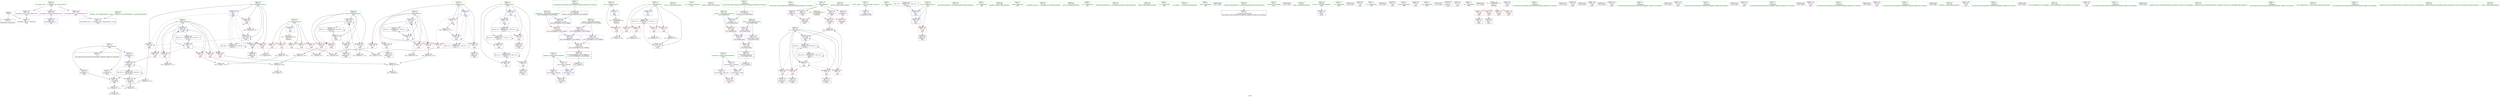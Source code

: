 digraph "SVFG" {
	label="SVFG";

	Node0x55e753c3e150 [shape=record,color=grey,label="{NodeID: 0\nNullPtr}"];
	Node0x55e753c3e150 -> Node0x55e753c62db0[style=solid];
	Node0x55e753c3e150 -> Node0x55e753c696a0[style=solid];
	Node0x55e753c65fd0 [shape=record,color=grey,label="{NodeID: 277\n278 = Binary(275, 277, )\n}"];
	Node0x55e753c65fd0 -> Node0x55e753c72780[style=solid];
	Node0x55e753c646a0 [shape=record,color=blue,label="{NodeID: 194\n86\<--226\nf\<--\nmain\n}"];
	Node0x55e753c646a0 -> Node0x55e753c68260[style=dashed];
	Node0x55e753c646a0 -> Node0x55e753c64840[style=dashed];
	Node0x55e753c646a0 -> Node0x55e753c7c950[style=dashed];
	Node0x55e753c646a0 -> Node0x55e753c7fb50[style=dashed];
	Node0x55e753c61770 [shape=record,color=purple,label="{NodeID: 111\n107\<--70\ncoerce.dive\<--agg.tmp\nmain\n}"];
	Node0x55e753c61770 -> Node0x55e753c69870[style=solid];
	Node0x55e753c5f890 [shape=record,color=green,label="{NodeID: 28\n8\<--10\nqq\<--qq_field_insensitive\nGlob }"];
	Node0x55e753c5f890 -> Node0x55e753c66860[style=solid];
	Node0x55e753c5f890 -> Node0x55e753c692a0[style=solid];
	Node0x55e753c678a0 [shape=record,color=red,label="{NodeID: 139\n219\<--80\n\<--i19\nmain\n}"];
	Node0x55e753c678a0 -> Node0x55e753c6a160[style=solid];
	Node0x55e753c62270 [shape=record,color=green,label="{NodeID: 56\n131\<--132\nscanf\<--scanf_field_insensitive\n}"];
	Node0x55e753c68f60 [shape=record,color=red,label="{NodeID: 167\n341\<--337\n\<--__mask.addr\n_ZSt11setiosflagsSt13_Ios_Fmtflags\n}"];
	Node0x55e753c68f60 -> Node0x55e753c64c50[style=solid];
	Node0x55e753c63b40 [shape=record,color=black,label="{NodeID: 84\n333\<--344\n_ZSt11setiosflagsSt13_Ios_Fmtflags_ret\<--\n_ZSt11setiosflagsSt13_Ios_Fmtflags\n|{<s0>5}}"];
	Node0x55e753c63b40:s0 -> Node0x55e753c94fc0[style=solid,color=blue];
	Node0x55e753c3e5b0 [shape=record,color=green,label="{NodeID: 1\n7\<--1\n__dso_handle\<--dummyObj\nGlob }"];
	Node0x55e753c66150 [shape=record,color=grey,label="{NodeID: 278\n140 = Binary(139, 141, )\n}"];
	Node0x55e753c64770 [shape=record,color=blue,label="{NodeID: 195\n90\<--9\nj59\<--\nmain\n}"];
	Node0x55e753c64770 -> Node0x55e753c68670[style=dashed];
	Node0x55e753c64770 -> Node0x55e753c68740[style=dashed];
	Node0x55e753c64770 -> Node0x55e753c68810[style=dashed];
	Node0x55e753c64770 -> Node0x55e753c688e0[style=dashed];
	Node0x55e753c64770 -> Node0x55e753c64910[style=dashed];
	Node0x55e753c64770 -> Node0x55e753c80550[style=dashed];
	Node0x55e753c61840 [shape=record,color=purple,label="{NodeID: 112\n109\<--70\ncoerce.dive3\<--agg.tmp\nmain\n}"];
	Node0x55e753c61840 -> Node0x55e753c689b0[style=solid];
	Node0x55e753c5f990 [shape=record,color=green,label="{NodeID: 29\n11\<--12\nn\<--n_field_insensitive\nGlob }"];
	Node0x55e753c5f990 -> Node0x55e753c66930[style=solid];
	Node0x55e753c5f990 -> Node0x55e753c66a00[style=solid];
	Node0x55e753c5f990 -> Node0x55e753c66ad0[style=solid];
	Node0x55e753c5f990 -> Node0x55e753c66ba0[style=solid];
	Node0x55e753c5f990 -> Node0x55e753c66c70[style=solid];
	Node0x55e753c5f990 -> Node0x55e753c693a0[style=solid];
	Node0x55e753c7dd50 [shape=record,color=black,label="{NodeID: 306\nMR_10V_3 = PHI(MR_10V_4, MR_10V_2, )\npts\{75 \}\n}"];
	Node0x55e753c7dd50 -> Node0x55e753c67080[style=dashed];
	Node0x55e753c7dd50 -> Node0x55e753c67150[style=dashed];
	Node0x55e753c7dd50 -> Node0x55e753c67220[style=dashed];
	Node0x55e753c7dd50 -> Node0x55e753c672f0[style=dashed];
	Node0x55e753c7dd50 -> Node0x55e753c64ab0[style=dashed];
	Node0x55e753c67970 [shape=record,color=red,label="{NodeID: 140\n234\<--80\n\<--i19\nmain\n}"];
	Node0x55e753c67970 -> Node0x55e753c656d0[style=solid];
	Node0x55e753c62370 [shape=record,color=green,label="{NodeID: 57\n144\<--145\nprintf\<--printf_field_insensitive\n}"];
	Node0x55e753c69030 [shape=record,color=red,label="{NodeID: 168\n344\<--343\n\<--coerce.dive\n_ZSt11setiosflagsSt13_Ios_Fmtflags\n}"];
	Node0x55e753c69030 -> Node0x55e753c63b40[style=solid];
	Node0x55e753c63c10 [shape=record,color=black,label="{NodeID: 85\n346\<--357\n_ZSt12setprecisioni_ret\<--\n_ZSt12setprecisioni\n|{<s0>7}}"];
	Node0x55e753c63c10:s0 -> Node0x55e753c939d0[style=solid,color=blue];
	Node0x55e753c3e2f0 [shape=record,color=green,label="{NodeID: 2\n9\<--1\n\<--dummyObj\nCan only get source location for instruction, argument, global var or function.}"];
	Node0x55e753c662d0 [shape=record,color=grey,label="{NodeID: 279\n148 = Binary(147, 141, )\n}"];
	Node0x55e753c64840 [shape=record,color=blue,label="{NodeID: 196\n86\<--178\nf\<--\nmain\n}"];
	Node0x55e753c64840 -> Node0x55e753c7c950[style=dashed];
	Node0x55e753c61910 [shape=record,color=purple,label="{NodeID: 113\n118\<--72\ncoerce.dive7\<--agg.tmp5\nmain\n}"];
	Node0x55e753c61910 -> Node0x55e753c69940[style=solid];
	Node0x55e753c5fa90 [shape=record,color=green,label="{NodeID: 30\n13\<--14\na\<--a_field_insensitive\nGlob }"];
	Node0x55e753c5fa90 -> Node0x55e753c63db0[style=solid];
	Node0x55e753c5fa90 -> Node0x55e753c63e80[style=solid];
	Node0x55e753c5fa90 -> Node0x55e753c63f50[style=solid];
	Node0x55e753c5fa90 -> Node0x55e753c64020[style=solid];
	Node0x55e753c7e250 [shape=record,color=black,label="{NodeID: 307\nMR_12V_2 = PHI(MR_12V_4, MR_12V_1, )\npts\{77 \}\n}"];
	Node0x55e753c7e250 -> Node0x55e753c69ae0[style=dashed];
	Node0x55e753c67a40 [shape=record,color=red,label="{NodeID: 141\n303\<--80\n\<--i19\nmain\n}"];
	Node0x55e753c67a40 -> Node0x55e753c6f370[style=solid];
	Node0x55e753c62470 [shape=record,color=green,label="{NodeID: 58\n151\<--152\nfprintf\<--fprintf_field_insensitive\n}"];
	Node0x55e753c69100 [shape=record,color=red,label="{NodeID: 169\n354\<--350\n\<--__n.addr\n_ZSt12setprecisioni\n}"];
	Node0x55e753c69100 -> Node0x55e753c64df0[style=solid];
	Node0x55e753c63ce0 [shape=record,color=purple,label="{NodeID: 86\n49\<--4\n\<--_ZStL8__ioinit\n__cxx_global_var_init\n}"];
	Node0x55e753c3e380 [shape=record,color=green,label="{NodeID: 3\n18\<--1\n.str\<--dummyObj\nGlob }"];
	Node0x55e753c66450 [shape=record,color=grey,label="{NodeID: 280\n183 = Binary(141, 182, )\n}"];
	Node0x55e753c66450 -> Node0x55e753c72600[style=solid];
	Node0x55e753c64910 [shape=record,color=blue,label="{NodeID: 197\n90\<--296\nj59\<--inc78\nmain\n}"];
	Node0x55e753c64910 -> Node0x55e753c68670[style=dashed];
	Node0x55e753c64910 -> Node0x55e753c68740[style=dashed];
	Node0x55e753c64910 -> Node0x55e753c68810[style=dashed];
	Node0x55e753c64910 -> Node0x55e753c688e0[style=dashed];
	Node0x55e753c64910 -> Node0x55e753c64910[style=dashed];
	Node0x55e753c64910 -> Node0x55e753c80550[style=dashed];
	Node0x55e753c619e0 [shape=record,color=purple,label="{NodeID: 114\n120\<--72\ncoerce.dive8\<--agg.tmp5\nmain\n}"];
	Node0x55e753c619e0 -> Node0x55e753c68a80[style=solid];
	Node0x55e753c5fb90 [shape=record,color=green,label="{NodeID: 31\n15\<--17\nb\<--b_field_insensitive\nGlob }"];
	Node0x55e753c5fb90 -> Node0x55e753c62f80[style=solid];
	Node0x55e753c5fb90 -> Node0x55e753c640f0[style=solid];
	Node0x55e753c5fb90 -> Node0x55e753c641c0[style=solid];
	Node0x55e753c5fb90 -> Node0x55e753c64290[style=solid];
	Node0x55e753c7e750 [shape=record,color=black,label="{NodeID: 308\nMR_14V_2 = PHI(MR_14V_5, MR_14V_1, )\npts\{79 \}\n}"];
	Node0x55e753c7e750 -> Node0x55e753c69c80[style=dashed];
	Node0x55e753c67b10 [shape=record,color=red,label="{NodeID: 142\n203\<--82\n\<--s\nmain\n}"];
	Node0x55e753c67b10 -> Node0x55e753c71580[style=solid];
	Node0x55e753c62570 [shape=record,color=green,label="{NodeID: 59\n175\<--176\nllvm.memset.p0i8.i64\<--llvm.memset.p0i8.i64_field_insensitive\n}"];
	Node0x55e753c691d0 [shape=record,color=red,label="{NodeID: 170\n357\<--356\n\<--coerce.dive\n_ZSt12setprecisioni\n}"];
	Node0x55e753c691d0 -> Node0x55e753c63c10[style=solid];
	Node0x55e753c63db0 [shape=record,color=purple,label="{NodeID: 87\n163\<--13\narrayidx\<--a\nmain\n}"];
	Node0x55e753c3e410 [shape=record,color=green,label="{NodeID: 4\n20\<--1\n.str.1\<--dummyObj\nGlob }"];
	Node0x55e753c71580 [shape=record,color=grey,label="{NodeID: 281\n204 = Binary(203, 202, )\n}"];
	Node0x55e753c71580 -> Node0x55e753c69fc0[style=solid];
	Node0x55e753c649e0 [shape=record,color=blue,label="{NodeID: 198\n80\<--304\ni19\<--inc83\nmain\n}"];
	Node0x55e753c649e0 -> Node0x55e753c67700[style=dashed];
	Node0x55e753c649e0 -> Node0x55e753c677d0[style=dashed];
	Node0x55e753c649e0 -> Node0x55e753c678a0[style=dashed];
	Node0x55e753c649e0 -> Node0x55e753c67970[style=dashed];
	Node0x55e753c649e0 -> Node0x55e753c67a40[style=dashed];
	Node0x55e753c649e0 -> Node0x55e753c649e0[style=dashed];
	Node0x55e753c649e0 -> Node0x55e753c7ec50[style=dashed];
	Node0x55e753c66520 [shape=record,color=purple,label="{NodeID: 115\n340\<--335\n_M_mask\<--retval\n_ZSt11setiosflagsSt13_Ios_Fmtflags\n}"];
	Node0x55e753c66520 -> Node0x55e753c64c50[style=solid];
	Node0x55e753c5fc90 [shape=record,color=green,label="{NodeID: 32\n38\<--42\nllvm.global_ctors\<--llvm.global_ctors_field_insensitive\nGlob }"];
	Node0x55e753c5fc90 -> Node0x55e753c61470[style=solid];
	Node0x55e753c5fc90 -> Node0x55e753c61570[style=solid];
	Node0x55e753c5fc90 -> Node0x55e753c61670[style=solid];
	Node0x55e753c7ec50 [shape=record,color=black,label="{NodeID: 309\nMR_16V_2 = PHI(MR_16V_4, MR_16V_1, )\npts\{81 \}\n}"];
	Node0x55e753c7ec50 -> Node0x55e753c69d50[style=dashed];
	Node0x55e753c67be0 [shape=record,color=red,label="{NodeID: 143\n212\<--82\n\<--s\nmain\n}"];
	Node0x55e753c67be0 -> Node0x55e753c634c0[style=solid];
	Node0x55e753c62670 [shape=record,color=green,label="{NodeID: 60\n245\<--246\nputchar\<--putchar_field_insensitive\n}"];
	Node0x55e753c692a0 [shape=record,color=blue,label="{NodeID: 171\n8\<--9\nqq\<--\nGlob }"];
	Node0x55e753c692a0 -> Node0x55e753c84f50[style=dashed];
	Node0x55e753c63e80 [shape=record,color=purple,label="{NodeID: 88\n201\<--13\narrayidx28\<--a\nmain\n}"];
	Node0x55e753c63e80 -> Node0x55e753c68b50[style=solid];
	Node0x55e753c3e4a0 [shape=record,color=green,label="{NodeID: 5\n22\<--1\nstdin\<--dummyObj\nGlob }"];
	Node0x55e753c71700 [shape=record,color=grey,label="{NodeID: 282\n258 = Binary(257, 141, )\n}"];
	Node0x55e753c71700 -> Node0x55e753c645d0[style=solid];
	Node0x55e753c64ab0 [shape=record,color=blue,label="{NodeID: 199\n74\<--319\nii\<--inc91\nmain\n}"];
	Node0x55e753c64ab0 -> Node0x55e753c7dd50[style=dashed];
	Node0x55e753c665f0 [shape=record,color=purple,label="{NodeID: 116\n343\<--335\ncoerce.dive\<--retval\n_ZSt11setiosflagsSt13_Ios_Fmtflags\n}"];
	Node0x55e753c665f0 -> Node0x55e753c69030[style=solid];
	Node0x55e753c5fd90 [shape=record,color=green,label="{NodeID: 33\n43\<--44\n__cxx_global_var_init\<--__cxx_global_var_init_field_insensitive\n}"];
	Node0x55e753c7f150 [shape=record,color=black,label="{NodeID: 310\nMR_18V_2 = PHI(MR_18V_8, MR_18V_1, )\npts\{83 \}\n}"];
	Node0x55e753c7f150 -> Node0x55e753c69e20[style=dashed];
	Node0x55e753c7f150 -> Node0x55e753c7f150[style=dashed];
	Node0x55e753c67cb0 [shape=record,color=red,label="{NodeID: 144\n220\<--82\n\<--s\nmain\n}"];
	Node0x55e753c67cb0 -> Node0x55e753c63590[style=solid];
	Node0x55e753c62770 [shape=record,color=green,label="{NodeID: 61\n263\<--264\nputs\<--puts_field_insensitive\n}"];
	Node0x55e753c693a0 [shape=record,color=blue,label="{NodeID: 172\n11\<--9\nn\<--\nGlob }"];
	Node0x55e753c693a0 -> Node0x55e753c85030[style=dashed];
	Node0x55e753c63f50 [shape=record,color=purple,label="{NodeID: 89\n251\<--13\narrayidx52\<--a\nmain\n}"];
	Node0x55e753c63f50 -> Node0x55e753c68cf0[style=solid];
	Node0x55e753c43e20 [shape=record,color=green,label="{NodeID: 6\n23\<--1\n.str.2\<--dummyObj\nGlob }"];
	Node0x55e753c71880 [shape=record,color=grey,label="{NodeID: 283\n209 = Binary(208, 141, )\n}"];
	Node0x55e753c71880 -> Node0x55e753c6a090[style=solid];
	Node0x55e753c64b80 [shape=record,color=blue,label="{NodeID: 200\n337\<--334\n__mask.addr\<--__mask\n_ZSt11setiosflagsSt13_Ios_Fmtflags\n}"];
	Node0x55e753c64b80 -> Node0x55e753c68f60[style=dashed];
	Node0x55e753c666c0 [shape=record,color=purple,label="{NodeID: 117\n353\<--348\n_M_n\<--retval\n_ZSt12setprecisioni\n}"];
	Node0x55e753c666c0 -> Node0x55e753c64df0[style=solid];
	Node0x55e753c5fe90 [shape=record,color=green,label="{NodeID: 34\n47\<--48\n_ZNSt8ios_base4InitC1Ev\<--_ZNSt8ios_base4InitC1Ev_field_insensitive\n}"];
	Node0x55e753c7f650 [shape=record,color=black,label="{NodeID: 311\nMR_20V_2 = PHI(MR_20V_7, MR_20V_1, )\npts\{85 \}\n}"];
	Node0x55e753c7f650 -> Node0x55e753c69ef0[style=dashed];
	Node0x55e753c7f650 -> Node0x55e753c7f650[style=dashed];
	Node0x55e753c67d80 [shape=record,color=red,label="{NodeID: 145\n272\<--82\n\<--s\nmain\n}"];
	Node0x55e753c67d80 -> Node0x55e753c63800[style=solid];
	Node0x55e753c62870 [shape=record,color=green,label="{NodeID: 62\n315\<--316\nfflush\<--fflush_field_insensitive\n}"];
	Node0x55e753c694a0 [shape=record,color=blue,label="{NodeID: 173\n386\<--39\nllvm.global_ctors_0\<--\nGlob }"];
	Node0x55e753c64020 [shape=record,color=purple,label="{NodeID: 90\n289\<--13\narrayidx74\<--a\nmain\n}"];
	Node0x55e753c64020 -> Node0x55e753c68e90[style=solid];
	Node0x55e753c43eb0 [shape=record,color=green,label="{NodeID: 7\n25\<--1\n.str.3\<--dummyObj\nGlob }"];
	Node0x55e753c939d0 [shape=record,color=black,label="{NodeID: 367\n114 = PHI(346, )\n}"];
	Node0x55e753c939d0 -> Node0x55e753c69940[style=solid];
	Node0x55e753c71a00 [shape=record,color=grey,label="{NodeID: 284\n195 = Binary(141, 194, )\n}"];
	Node0x55e753c71a00 -> Node0x55e753c65cd0[style=solid];
	Node0x55e753c64c50 [shape=record,color=blue,label="{NodeID: 201\n340\<--341\n_M_mask\<--\n_ZSt11setiosflagsSt13_Ios_Fmtflags\n}"];
	Node0x55e753c64c50 -> Node0x55e753c69030[style=dashed];
	Node0x55e753c66790 [shape=record,color=purple,label="{NodeID: 118\n356\<--348\ncoerce.dive\<--retval\n_ZSt12setprecisioni\n}"];
	Node0x55e753c66790 -> Node0x55e753c691d0[style=solid];
	Node0x55e753c5ff90 [shape=record,color=green,label="{NodeID: 35\n53\<--54\n__cxa_atexit\<--__cxa_atexit_field_insensitive\n}"];
	Node0x55e753c7fb50 [shape=record,color=black,label="{NodeID: 312\nMR_22V_2 = PHI(MR_22V_11, MR_22V_1, )\npts\{87 \}\n}"];
	Node0x55e753c7fb50 -> Node0x55e753c6a300[style=dashed];
	Node0x55e753c7fb50 -> Node0x55e753c7fb50[style=dashed];
	Node0x55e753c67e50 [shape=record,color=red,label="{NodeID: 146\n189\<--84\n\<--j\nmain\n}"];
	Node0x55e753c67e50 -> Node0x55e753c71b80[style=solid];
	Node0x55e753c62970 [shape=record,color=green,label="{NodeID: 63\n335\<--336\nretval\<--retval_field_insensitive\n_ZSt11setiosflagsSt13_Ios_Fmtflags\n}"];
	Node0x55e753c62970 -> Node0x55e753c66520[style=solid];
	Node0x55e753c62970 -> Node0x55e753c665f0[style=solid];
	Node0x55e753c695a0 [shape=record,color=blue,label="{NodeID: 174\n387\<--40\nllvm.global_ctors_1\<--_GLOBAL__sub_I_ZhukovDmitry_2_0.cpp\nGlob }"];
	Node0x55e753c640f0 [shape=record,color=purple,label="{NodeID: 91\n214\<--15\narrayidx34\<--b\nmain\n}"];
	Node0x55e753c640f0 -> Node0x55e753c68c20[style=solid];
	Node0x55e753c43f40 [shape=record,color=green,label="{NodeID: 8\n27\<--1\nstdout\<--dummyObj\nGlob }"];
	Node0x55e753c93ea0 [shape=record,color=black,label="{NodeID: 368\n122 = PHI()\n}"];
	Node0x55e753c71b80 [shape=record,color=grey,label="{NodeID: 285\n191 = cmp(189, 190, )\n}"];
	Node0x55e753c64d20 [shape=record,color=blue,label="{NodeID: 202\n350\<--347\n__n.addr\<--__n\n_ZSt12setprecisioni\n}"];
	Node0x55e753c64d20 -> Node0x55e753c69100[style=dashed];
	Node0x55e753c66860 [shape=record,color=red,label="{NodeID: 119\n136\<--8\n\<--qq\nmain\n}"];
	Node0x55e753c66860 -> Node0x55e753c71e80[style=solid];
	Node0x55e753c60090 [shape=record,color=green,label="{NodeID: 36\n52\<--58\n_ZNSt8ios_base4InitD1Ev\<--_ZNSt8ios_base4InitD1Ev_field_insensitive\n}"];
	Node0x55e753c60090 -> Node0x55e753c63080[style=solid];
	Node0x55e753c80050 [shape=record,color=black,label="{NodeID: 313\nMR_24V_2 = PHI(MR_24V_6, MR_24V_1, )\npts\{89 \}\n}"];
	Node0x55e753c80050 -> Node0x55e753c6a3d0[style=dashed];
	Node0x55e753c80050 -> Node0x55e753c80050[style=dashed];
	Node0x55e753c67f20 [shape=record,color=red,label="{NodeID: 147\n194\<--84\n\<--j\nmain\n}"];
	Node0x55e753c67f20 -> Node0x55e753c71a00[style=solid];
	Node0x55e753c62a40 [shape=record,color=green,label="{NodeID: 64\n337\<--338\n__mask.addr\<--__mask.addr_field_insensitive\n_ZSt11setiosflagsSt13_Ios_Fmtflags\n}"];
	Node0x55e753c62a40 -> Node0x55e753c68f60[style=solid];
	Node0x55e753c62a40 -> Node0x55e753c64b80[style=solid];
	Node0x55e753c696a0 [shape=record,color=blue, style = dotted,label="{NodeID: 175\n388\<--3\nllvm.global_ctors_2\<--dummyVal\nGlob }"];
	Node0x55e753c641c0 [shape=record,color=purple,label="{NodeID: 92\n222\<--15\narrayidx38\<--b\nmain\n}"];
	Node0x55e753c641c0 -> Node0x55e753c6a160[style=solid];
	Node0x55e753c43fd0 [shape=record,color=green,label="{NodeID: 9\n28\<--1\n_ZSt4cout\<--dummyObj\nGlob }"];
	Node0x55e753c94d50 [shape=record,color=black,label="{NodeID: 369\n130 = PHI()\n}"];
	Node0x55e753c71d00 [shape=record,color=grey,label="{NodeID: 286\n238 = cmp(237, 9, )\n}"];
	Node0x55e753c64df0 [shape=record,color=blue,label="{NodeID: 203\n353\<--354\n_M_n\<--\n_ZSt12setprecisioni\n}"];
	Node0x55e753c64df0 -> Node0x55e753c691d0[style=dashed];
	Node0x55e753c66930 [shape=record,color=red,label="{NodeID: 120\n158\<--11\n\<--n\nmain\n}"];
	Node0x55e753c66930 -> Node0x55e753c72180[style=solid];
	Node0x55e753c60190 [shape=record,color=green,label="{NodeID: 37\n65\<--66\nmain\<--main_field_insensitive\n}"];
	Node0x55e753c80550 [shape=record,color=black,label="{NodeID: 314\nMR_26V_2 = PHI(MR_26V_6, MR_26V_1, )\npts\{91 \}\n}"];
	Node0x55e753c80550 -> Node0x55e753c64770[style=dashed];
	Node0x55e753c80550 -> Node0x55e753c80550[style=dashed];
	Node0x55e753c67ff0 [shape=record,color=red,label="{NodeID: 148\n199\<--84\n\<--j\nmain\n}"];
	Node0x55e753c67ff0 -> Node0x55e753c633f0[style=solid];
	Node0x55e753c62b10 [shape=record,color=green,label="{NodeID: 65\n348\<--349\nretval\<--retval_field_insensitive\n_ZSt12setprecisioni\n}"];
	Node0x55e753c62b10 -> Node0x55e753c666c0[style=solid];
	Node0x55e753c62b10 -> Node0x55e753c66790[style=solid];
	Node0x55e753c859d0 [shape=record,color=yellow,style=double,label="{NodeID: 342\n28V_1 = ENCHI(MR_28V_0)\npts\{140000 \}\nFun[main]}"];
	Node0x55e753c859d0 -> Node0x55e753c68b50[style=dashed];
	Node0x55e753c859d0 -> Node0x55e753c68cf0[style=dashed];
	Node0x55e753c859d0 -> Node0x55e753c68e90[style=dashed];
	Node0x55e753c697a0 [shape=record,color=blue,label="{NodeID: 176\n68\<--9\nretval\<--\nmain\n}"];
	Node0x55e753c64290 [shape=record,color=purple,label="{NodeID: 93\n274\<--15\narrayidx64\<--b\nmain\n}"];
	Node0x55e753c64290 -> Node0x55e753c68dc0[style=solid];
	Node0x55e753c3ea50 [shape=record,color=green,label="{NodeID: 10\n29\<--1\n.str.4\<--dummyObj\nGlob }"];
	Node0x55e753c94e20 [shape=record,color=black,label="{NodeID: 370\n143 = PHI()\n}"];
	Node0x55e753c71e80 [shape=record,color=grey,label="{NodeID: 287\n137 = cmp(135, 136, )\n}"];
	Node0x55e753c66a00 [shape=record,color=red,label="{NodeID: 121\n182\<--11\n\<--n\nmain\n}"];
	Node0x55e753c66a00 -> Node0x55e753c66450[style=solid];
	Node0x55e753c60290 [shape=record,color=green,label="{NodeID: 38\n68\<--69\nretval\<--retval_field_insensitive\nmain\n}"];
	Node0x55e753c60290 -> Node0x55e753c697a0[style=solid];
	Node0x55e753c81260 [shape=record,color=black,label="{NodeID: 315\nMR_30V_2 = PHI(MR_30V_3, MR_30V_1, )\npts\{170000 \}\n}"];
	Node0x55e753c81260 -> Node0x55e753c68c20[style=dashed];
	Node0x55e753c81260 -> Node0x55e753c68dc0[style=dashed];
	Node0x55e753c81260 -> Node0x55e753c6a160[style=dashed];
	Node0x55e753c81260 -> Node0x55e753c81260[style=dashed];
	Node0x55e753c680c0 [shape=record,color=red,label="{NodeID: 149\n208\<--84\n\<--j\nmain\n}"];
	Node0x55e753c680c0 -> Node0x55e753c71880[style=solid];
	Node0x55e753c62be0 [shape=record,color=green,label="{NodeID: 66\n350\<--351\n__n.addr\<--__n.addr_field_insensitive\n_ZSt12setprecisioni\n}"];
	Node0x55e753c62be0 -> Node0x55e753c69100[style=solid];
	Node0x55e753c62be0 -> Node0x55e753c64d20[style=solid];
	Node0x55e753c69870 [shape=record,color=blue,label="{NodeID: 177\n107\<--103\ncoerce.dive\<--call2\nmain\n}"];
	Node0x55e753c69870 -> Node0x55e753c689b0[style=dashed];
	Node0x55e753c64360 [shape=record,color=purple,label="{NodeID: 94\n94\<--18\n\<--.str\nmain\n}"];
	Node0x55e753c3eb20 [shape=record,color=green,label="{NodeID: 11\n31\<--1\n.str.5\<--dummyObj\nGlob }"];
	Node0x55e753c94ef0 [shape=record,color=black,label="{NodeID: 371\n50 = PHI()\n}"];
	Node0x55e753c72000 [shape=record,color=grey,label="{NodeID: 288\n232 = cmp(230, 231, )\n}"];
	Node0x55e753c66ad0 [shape=record,color=red,label="{NodeID: 122\n190\<--11\n\<--n\nmain\n}"];
	Node0x55e753c66ad0 -> Node0x55e753c71b80[style=solid];
	Node0x55e753c60360 [shape=record,color=green,label="{NodeID: 39\n70\<--71\nagg.tmp\<--agg.tmp_field_insensitive\nmain\n}"];
	Node0x55e753c60360 -> Node0x55e753c61770[style=solid];
	Node0x55e753c60360 -> Node0x55e753c61840[style=solid];
	Node0x55e753c68190 [shape=record,color=red,label="{NodeID: 150\n240\<--86\n\<--f\nmain\n}"];
	Node0x55e753c68190 -> Node0x55e753c63660[style=solid];
	Node0x55e753c62cb0 [shape=record,color=green,label="{NodeID: 67\n40\<--382\n_GLOBAL__sub_I_ZhukovDmitry_2_0.cpp\<--_GLOBAL__sub_I_ZhukovDmitry_2_0.cpp_field_insensitive\n}"];
	Node0x55e753c62cb0 -> Node0x55e753c695a0[style=solid];
	Node0x55e753c69940 [shape=record,color=blue,label="{NodeID: 178\n118\<--114\ncoerce.dive7\<--call6\nmain\n}"];
	Node0x55e753c69940 -> Node0x55e753c68a80[style=dashed];
	Node0x55e753c64430 [shape=record,color=purple,label="{NodeID: 95\n95\<--20\n\<--.str.1\nmain\n}"];
	Node0x55e753c3ebf0 [shape=record,color=green,label="{NodeID: 12\n33\<--1\nstderr\<--dummyObj\nGlob }"];
	Node0x55e753c94fc0 [shape=record,color=black,label="{NodeID: 372\n103 = PHI(333, )\n}"];
	Node0x55e753c94fc0 -> Node0x55e753c69870[style=solid];
	Node0x55e753c72180 [shape=record,color=grey,label="{NodeID: 289\n159 = cmp(157, 158, )\n}"];
	Node0x55e753c66ba0 [shape=record,color=red,label="{NodeID: 123\n231\<--11\n\<--n\nmain\n}"];
	Node0x55e753c66ba0 -> Node0x55e753c72000[style=solid];
	Node0x55e753c60430 [shape=record,color=green,label="{NodeID: 40\n72\<--73\nagg.tmp5\<--agg.tmp5_field_insensitive\nmain\n}"];
	Node0x55e753c60430 -> Node0x55e753c61910[style=solid];
	Node0x55e753c60430 -> Node0x55e753c619e0[style=solid];
	Node0x55e753c68260 [shape=record,color=red,label="{NodeID: 151\n281\<--86\n\<--f\nmain\n}"];
	Node0x55e753c68260 -> Node0x55e753c638d0[style=solid];
	Node0x55e753c62db0 [shape=record,color=black,label="{NodeID: 68\n2\<--3\ndummyVal\<--dummyVal\n}"];
	Node0x55e753c69a10 [shape=record,color=blue,label="{NodeID: 179\n74\<--9\nii\<--\nmain\n}"];
	Node0x55e753c69a10 -> Node0x55e753c7dd50[style=dashed];
	Node0x55e753c60ab0 [shape=record,color=purple,label="{NodeID: 96\n100\<--23\n\<--.str.2\nmain\n}"];
	Node0x55e753c42460 [shape=record,color=green,label="{NodeID: 13\n34\<--1\n.str.6\<--dummyObj\nGlob }"];
	Node0x55e753c95180 [shape=record,color=black,label="{NodeID: 373\n111 = PHI()\n}"];
	Node0x55e753c72300 [shape=record,color=grey,label="{NodeID: 290\n216 = cmp(215, 217, )\n}"];
	Node0x55e753c66c70 [shape=record,color=red,label="{NodeID: 124\n269\<--11\n\<--n\nmain\n}"];
	Node0x55e753c66c70 -> Node0x55e753c72900[style=solid];
	Node0x55e753c60500 [shape=record,color=green,label="{NodeID: 41\n74\<--75\nii\<--ii_field_insensitive\nmain\n}"];
	Node0x55e753c60500 -> Node0x55e753c67080[style=solid];
	Node0x55e753c60500 -> Node0x55e753c67150[style=solid];
	Node0x55e753c60500 -> Node0x55e753c67220[style=solid];
	Node0x55e753c60500 -> Node0x55e753c672f0[style=solid];
	Node0x55e753c60500 -> Node0x55e753c69a10[style=solid];
	Node0x55e753c60500 -> Node0x55e753c64ab0[style=solid];
	Node0x55e753c68330 [shape=record,color=red,label="{NodeID: 152\n230\<--88\n\<--j39\nmain\n}"];
	Node0x55e753c68330 -> Node0x55e753c72000[style=solid];
	Node0x55e753c62eb0 [shape=record,color=black,label="{NodeID: 69\n67\<--9\nmain_ret\<--\nmain\n}"];
	Node0x55e753c69ae0 [shape=record,color=blue,label="{NodeID: 180\n76\<--9\ni\<--\nmain\n}"];
	Node0x55e753c69ae0 -> Node0x55e753c673c0[style=dashed];
	Node0x55e753c69ae0 -> Node0x55e753c67490[style=dashed];
	Node0x55e753c69ae0 -> Node0x55e753c67560[style=dashed];
	Node0x55e753c69ae0 -> Node0x55e753c69bb0[style=dashed];
	Node0x55e753c69ae0 -> Node0x55e753c7e250[style=dashed];
	Node0x55e753c60b80 [shape=record,color=purple,label="{NodeID: 97\n101\<--25\n\<--.str.3\nmain\n}"];
	Node0x55e753c42530 [shape=record,color=green,label="{NodeID: 14\n36\<--1\n.str.7\<--dummyObj\nGlob }"];
	Node0x55e753c95250 [shape=record,color=black,label="{NodeID: 374\n311 = PHI()\n}"];
	Node0x55e753c72480 [shape=record,color=grey,label="{NodeID: 291\n197 = cmp(196, 9, )\n}"];
	Node0x55e753c66d40 [shape=record,color=red,label="{NodeID: 125\n93\<--22\n\<--stdin\nmain\n}"];
	Node0x55e753c66d40 -> Node0x55e753c63180[style=solid];
	Node0x55e753c605d0 [shape=record,color=green,label="{NodeID: 42\n76\<--77\ni\<--i_field_insensitive\nmain\n}"];
	Node0x55e753c605d0 -> Node0x55e753c673c0[style=solid];
	Node0x55e753c605d0 -> Node0x55e753c67490[style=solid];
	Node0x55e753c605d0 -> Node0x55e753c67560[style=solid];
	Node0x55e753c605d0 -> Node0x55e753c69ae0[style=solid];
	Node0x55e753c605d0 -> Node0x55e753c69bb0[style=solid];
	Node0x55e753c68400 [shape=record,color=red,label="{NodeID: 153\n235\<--88\n\<--j39\nmain\n}"];
	Node0x55e753c68400 -> Node0x55e753c65550[style=solid];
	Node0x55e753c62f80 [shape=record,color=black,label="{NodeID: 70\n16\<--15\n\<--b\nCan only get source location for instruction, argument, global var or function.}"];
	Node0x55e753c69bb0 [shape=record,color=blue,label="{NodeID: 181\n76\<--168\ni\<--inc\nmain\n}"];
	Node0x55e753c69bb0 -> Node0x55e753c673c0[style=dashed];
	Node0x55e753c69bb0 -> Node0x55e753c67490[style=dashed];
	Node0x55e753c69bb0 -> Node0x55e753c67560[style=dashed];
	Node0x55e753c69bb0 -> Node0x55e753c69bb0[style=dashed];
	Node0x55e753c69bb0 -> Node0x55e753c7e250[style=dashed];
	Node0x55e753c60c50 [shape=record,color=purple,label="{NodeID: 98\n129\<--29\n\<--.str.4\nmain\n}"];
	Node0x55e753c42630 [shape=record,color=green,label="{NodeID: 15\n39\<--1\n\<--dummyObj\nCan only get source location for instruction, argument, global var or function.}"];
	Node0x55e753c95320 [shape=record,color=black,label="{NodeID: 375\n314 = PHI()\n}"];
	Node0x55e753c72600 [shape=record,color=grey,label="{NodeID: 292\n184 = cmp(181, 183, )\n}"];
	Node0x55e753c66e10 [shape=record,color=red,label="{NodeID: 126\n99\<--27\n\<--stdout\nmain\n}"];
	Node0x55e753c66e10 -> Node0x55e753c63250[style=solid];
	Node0x55e753c606a0 [shape=record,color=green,label="{NodeID: 43\n78\<--79\nbb\<--bb_field_insensitive\nmain\n}"];
	Node0x55e753c606a0 -> Node0x55e753c67630[style=solid];
	Node0x55e753c606a0 -> Node0x55e753c69c80[style=solid];
	Node0x55e753c606a0 -> Node0x55e753c6a230[style=solid];
	Node0x55e753c684d0 [shape=record,color=red,label="{NodeID: 154\n249\<--88\n\<--j39\nmain\n}"];
	Node0x55e753c684d0 -> Node0x55e753c63730[style=solid];
	Node0x55e753c63080 [shape=record,color=black,label="{NodeID: 71\n51\<--52\n\<--_ZNSt8ios_base4InitD1Ev\nCan only get source location for instruction, argument, global var or function.}"];
	Node0x55e753c69c80 [shape=record,color=blue,label="{NodeID: 182\n78\<--178\nbb\<--\nmain\n}"];
	Node0x55e753c69c80 -> Node0x55e753c67630[style=dashed];
	Node0x55e753c69c80 -> Node0x55e753c6a230[style=dashed];
	Node0x55e753c69c80 -> Node0x55e753c7e750[style=dashed];
	Node0x55e753c60d20 [shape=record,color=purple,label="{NodeID: 99\n153\<--29\n\<--.str.4\nmain\n}"];
	Node0x55e753c42f80 [shape=record,color=green,label="{NodeID: 16\n104\<--1\n\<--dummyObj\nCan only get source location for instruction, argument, global var or function.|{<s0>5}}"];
	Node0x55e753c42f80:s0 -> Node0x55e753c6a800[style=solid,color=red];
	Node0x55e753c953f0 [shape=record,color=black,label="{NodeID: 376\n150 = PHI()\n}"];
	Node0x55e753c72780 [shape=record,color=grey,label="{NodeID: 293\n279 = cmp(278, 9, )\n}"];
	Node0x55e753c66ee0 [shape=record,color=red,label="{NodeID: 127\n313\<--27\n\<--stdout\nmain\n}"];
	Node0x55e753c60770 [shape=record,color=green,label="{NodeID: 44\n80\<--81\ni19\<--i19_field_insensitive\nmain\n}"];
	Node0x55e753c60770 -> Node0x55e753c67700[style=solid];
	Node0x55e753c60770 -> Node0x55e753c677d0[style=solid];
	Node0x55e753c60770 -> Node0x55e753c678a0[style=solid];
	Node0x55e753c60770 -> Node0x55e753c67970[style=solid];
	Node0x55e753c60770 -> Node0x55e753c67a40[style=solid];
	Node0x55e753c60770 -> Node0x55e753c69d50[style=solid];
	Node0x55e753c60770 -> Node0x55e753c649e0[style=solid];
	Node0x55e753c685a0 [shape=record,color=red,label="{NodeID: 155\n257\<--88\n\<--j39\nmain\n}"];
	Node0x55e753c685a0 -> Node0x55e753c71700[style=solid];
	Node0x55e753c63180 [shape=record,color=black,label="{NodeID: 72\n96\<--93\ncall\<--\nmain\n}"];
	Node0x55e753c69d50 [shape=record,color=blue,label="{NodeID: 183\n80\<--9\ni19\<--\nmain\n}"];
	Node0x55e753c69d50 -> Node0x55e753c67700[style=dashed];
	Node0x55e753c69d50 -> Node0x55e753c677d0[style=dashed];
	Node0x55e753c69d50 -> Node0x55e753c678a0[style=dashed];
	Node0x55e753c69d50 -> Node0x55e753c67970[style=dashed];
	Node0x55e753c69d50 -> Node0x55e753c67a40[style=dashed];
	Node0x55e753c69d50 -> Node0x55e753c649e0[style=dashed];
	Node0x55e753c69d50 -> Node0x55e753c7ec50[style=dashed];
	Node0x55e753c60df0 [shape=record,color=purple,label="{NodeID: 100\n164\<--29\n\<--.str.4\nmain\n}"];
	Node0x55e753c43050 [shape=record,color=green,label="{NodeID: 17\n115\<--1\n\<--dummyObj\nCan only get source location for instruction, argument, global var or function.|{<s0>7}}"];
	Node0x55e753c43050:s0 -> Node0x55e753c6a5d0[style=solid,color=red];
	Node0x55e753c954c0 [shape=record,color=black,label="{NodeID: 377\n154 = PHI()\n}"];
	Node0x55e753c72900 [shape=record,color=grey,label="{NodeID: 294\n270 = cmp(268, 269, )\n}"];
	Node0x55e753c66fb0 [shape=record,color=red,label="{NodeID: 128\n146\<--33\n\<--stderr\nmain\n}"];
	Node0x55e753c60840 [shape=record,color=green,label="{NodeID: 45\n82\<--83\ns\<--s_field_insensitive\nmain\n}"];
	Node0x55e753c60840 -> Node0x55e753c67b10[style=solid];
	Node0x55e753c60840 -> Node0x55e753c67be0[style=solid];
	Node0x55e753c60840 -> Node0x55e753c67cb0[style=solid];
	Node0x55e753c60840 -> Node0x55e753c67d80[style=solid];
	Node0x55e753c60840 -> Node0x55e753c69e20[style=solid];
	Node0x55e753c60840 -> Node0x55e753c69fc0[style=solid];
	Node0x55e753c68670 [shape=record,color=red,label="{NodeID: 156\n268\<--90\n\<--j59\nmain\n}"];
	Node0x55e753c68670 -> Node0x55e753c72900[style=solid];
	Node0x55e753c63250 [shape=record,color=black,label="{NodeID: 73\n102\<--99\ncall1\<--\nmain\n}"];
	Node0x55e753c69e20 [shape=record,color=blue,label="{NodeID: 184\n82\<--9\ns\<--\nmain\n}"];
	Node0x55e753c69e20 -> Node0x55e753c67b10[style=dashed];
	Node0x55e753c69e20 -> Node0x55e753c67be0[style=dashed];
	Node0x55e753c69e20 -> Node0x55e753c67cb0[style=dashed];
	Node0x55e753c69e20 -> Node0x55e753c67d80[style=dashed];
	Node0x55e753c69e20 -> Node0x55e753c69e20[style=dashed];
	Node0x55e753c69e20 -> Node0x55e753c69fc0[style=dashed];
	Node0x55e753c69e20 -> Node0x55e753c7f150[style=dashed];
	Node0x55e753c69e20 -> Node0x55e753c83b50[style=dashed];
	Node0x55e753c60ec0 [shape=record,color=purple,label="{NodeID: 101\n253\<--29\n\<--.str.4\nmain\n}"];
	Node0x55e753c43150 [shape=record,color=green,label="{NodeID: 18\n126\<--1\n\<--dummyObj\nCan only get source location for instruction, argument, global var or function.}"];
	Node0x55e753c95590 [shape=record,color=black,label="{NodeID: 378\n165 = PHI()\n}"];
	Node0x55e753c67080 [shape=record,color=red,label="{NodeID: 129\n135\<--74\n\<--ii\nmain\n}"];
	Node0x55e753c67080 -> Node0x55e753c71e80[style=solid];
	Node0x55e753c60910 [shape=record,color=green,label="{NodeID: 46\n84\<--85\nj\<--j_field_insensitive\nmain\n}"];
	Node0x55e753c60910 -> Node0x55e753c67e50[style=solid];
	Node0x55e753c60910 -> Node0x55e753c67f20[style=solid];
	Node0x55e753c60910 -> Node0x55e753c67ff0[style=solid];
	Node0x55e753c60910 -> Node0x55e753c680c0[style=solid];
	Node0x55e753c60910 -> Node0x55e753c69ef0[style=solid];
	Node0x55e753c60910 -> Node0x55e753c6a090[style=solid];
	Node0x55e753c68740 [shape=record,color=red,label="{NodeID: 157\n276\<--90\n\<--j59\nmain\n}"];
	Node0x55e753c68740 -> Node0x55e753c65e50[style=solid];
	Node0x55e753c63320 [shape=record,color=black,label="{NodeID: 74\n162\<--161\nidxprom\<--\nmain\n}"];
	Node0x55e753c69ef0 [shape=record,color=blue,label="{NodeID: 185\n84\<--9\nj\<--\nmain\n}"];
	Node0x55e753c69ef0 -> Node0x55e753c67e50[style=dashed];
	Node0x55e753c69ef0 -> Node0x55e753c67f20[style=dashed];
	Node0x55e753c69ef0 -> Node0x55e753c67ff0[style=dashed];
	Node0x55e753c69ef0 -> Node0x55e753c680c0[style=dashed];
	Node0x55e753c69ef0 -> Node0x55e753c69ef0[style=dashed];
	Node0x55e753c69ef0 -> Node0x55e753c6a090[style=dashed];
	Node0x55e753c69ef0 -> Node0x55e753c7f650[style=dashed];
	Node0x55e753c60f90 [shape=record,color=purple,label="{NodeID: 102\n291\<--29\n\<--.str.4\nmain\n}"];
	Node0x55e753c432b0 [shape=record,color=green,label="{NodeID: 19\n141\<--1\n\<--dummyObj\nCan only get source location for instruction, argument, global var or function.}"];
	Node0x55e753c95690 [shape=record,color=black,label="{NodeID: 379\n243 = PHI()\n}"];
	Node0x55e753c67150 [shape=record,color=red,label="{NodeID: 130\n139\<--74\n\<--ii\nmain\n}"];
	Node0x55e753c67150 -> Node0x55e753c66150[style=solid];
	Node0x55e753c609e0 [shape=record,color=green,label="{NodeID: 47\n86\<--87\nf\<--f_field_insensitive\nmain\n}"];
	Node0x55e753c609e0 -> Node0x55e753c68190[style=solid];
	Node0x55e753c609e0 -> Node0x55e753c68260[style=solid];
	Node0x55e753c609e0 -> Node0x55e753c6a300[style=solid];
	Node0x55e753c609e0 -> Node0x55e753c64500[style=solid];
	Node0x55e753c609e0 -> Node0x55e753c646a0[style=solid];
	Node0x55e753c609e0 -> Node0x55e753c64840[style=solid];
	Node0x55e753c83b50 [shape=record,color=black,label="{NodeID: 324\nMR_18V_7 = PHI(MR_18V_6, MR_18V_5, )\npts\{83 \}\n}"];
	Node0x55e753c83b50 -> Node0x55e753c67b10[style=dashed];
	Node0x55e753c83b50 -> Node0x55e753c67be0[style=dashed];
	Node0x55e753c83b50 -> Node0x55e753c67cb0[style=dashed];
	Node0x55e753c83b50 -> Node0x55e753c67d80[style=dashed];
	Node0x55e753c83b50 -> Node0x55e753c69e20[style=dashed];
	Node0x55e753c83b50 -> Node0x55e753c69fc0[style=dashed];
	Node0x55e753c83b50 -> Node0x55e753c7f150[style=dashed];
	Node0x55e753c83b50 -> Node0x55e753c83b50[style=dashed];
	Node0x55e753c68810 [shape=record,color=red,label="{NodeID: 158\n287\<--90\n\<--j59\nmain\n}"];
	Node0x55e753c68810 -> Node0x55e753c639a0[style=solid];
	Node0x55e753c633f0 [shape=record,color=black,label="{NodeID: 75\n200\<--199\nidxprom27\<--\nmain\n}"];
	Node0x55e753c6f370 [shape=record,color=grey,label="{NodeID: 269\n304 = Binary(303, 141, )\n}"];
	Node0x55e753c6f370 -> Node0x55e753c649e0[style=solid];
	Node0x55e753c69fc0 [shape=record,color=blue,label="{NodeID: 186\n82\<--204\ns\<--add29\nmain\n}"];
	Node0x55e753c69fc0 -> Node0x55e753c83b50[style=dashed];
	Node0x55e753c61060 [shape=record,color=purple,label="{NodeID: 103\n142\<--31\n\<--.str.5\nmain\n}"];
	Node0x55e753c43370 [shape=record,color=green,label="{NodeID: 20\n172\<--1\n\<--dummyObj\nCan only get source location for instruction, argument, global var or function.}"];
	Node0x55e753c958d0 [shape=record,color=black,label="{NodeID: 380\n254 = PHI()\n}"];
	Node0x55e753c67220 [shape=record,color=red,label="{NodeID: 131\n147\<--74\n\<--ii\nmain\n}"];
	Node0x55e753c67220 -> Node0x55e753c662d0[style=solid];
	Node0x55e753c61ad0 [shape=record,color=green,label="{NodeID: 48\n88\<--89\nj39\<--j39_field_insensitive\nmain\n}"];
	Node0x55e753c61ad0 -> Node0x55e753c68330[style=solid];
	Node0x55e753c61ad0 -> Node0x55e753c68400[style=solid];
	Node0x55e753c61ad0 -> Node0x55e753c684d0[style=solid];
	Node0x55e753c61ad0 -> Node0x55e753c685a0[style=solid];
	Node0x55e753c61ad0 -> Node0x55e753c6a3d0[style=solid];
	Node0x55e753c61ad0 -> Node0x55e753c645d0[style=solid];
	Node0x55e753c688e0 [shape=record,color=red,label="{NodeID: 159\n295\<--90\n\<--j59\nmain\n}"];
	Node0x55e753c688e0 -> Node0x55e753c65b50[style=solid];
	Node0x55e753c634c0 [shape=record,color=black,label="{NodeID: 76\n213\<--212\nidxprom33\<--\nmain\n}"];
	Node0x55e753c65550 [shape=record,color=grey,label="{NodeID: 270\n236 = Binary(141, 235, )\n}"];
	Node0x55e753c65550 -> Node0x55e753c656d0[style=solid];
	Node0x55e753c6a090 [shape=record,color=blue,label="{NodeID: 187\n84\<--209\nj\<--inc31\nmain\n}"];
	Node0x55e753c6a090 -> Node0x55e753c67e50[style=dashed];
	Node0x55e753c6a090 -> Node0x55e753c67f20[style=dashed];
	Node0x55e753c6a090 -> Node0x55e753c67ff0[style=dashed];
	Node0x55e753c6a090 -> Node0x55e753c680c0[style=dashed];
	Node0x55e753c6a090 -> Node0x55e753c69ef0[style=dashed];
	Node0x55e753c6a090 -> Node0x55e753c6a090[style=dashed];
	Node0x55e753c6a090 -> Node0x55e753c7f650[style=dashed];
	Node0x55e753c61130 [shape=record,color=purple,label="{NodeID: 104\n149\<--31\n\<--.str.5\nmain\n}"];
	Node0x55e753c43470 [shape=record,color=green,label="{NodeID: 21\n173\<--1\n\<--dummyObj\nCan only get source location for instruction, argument, global var or function.}"];
	Node0x55e753c959a0 [shape=record,color=black,label="{NodeID: 381\n262 = PHI()\n}"];
	Node0x55e753c672f0 [shape=record,color=red,label="{NodeID: 132\n318\<--74\n\<--ii\nmain\n}"];
	Node0x55e753c672f0 -> Node0x55e753c65850[style=solid];
	Node0x55e753c61ba0 [shape=record,color=green,label="{NodeID: 49\n90\<--91\nj59\<--j59_field_insensitive\nmain\n}"];
	Node0x55e753c61ba0 -> Node0x55e753c68670[style=solid];
	Node0x55e753c61ba0 -> Node0x55e753c68740[style=solid];
	Node0x55e753c61ba0 -> Node0x55e753c68810[style=solid];
	Node0x55e753c61ba0 -> Node0x55e753c688e0[style=solid];
	Node0x55e753c61ba0 -> Node0x55e753c64770[style=solid];
	Node0x55e753c61ba0 -> Node0x55e753c64910[style=solid];
	Node0x55e753c689b0 [shape=record,color=red,label="{NodeID: 160\n110\<--109\n\<--coerce.dive3\nmain\n}"];
	Node0x55e753c63590 [shape=record,color=black,label="{NodeID: 77\n221\<--220\nidxprom37\<--\nmain\n}"];
	Node0x55e753c656d0 [shape=record,color=grey,label="{NodeID: 271\n237 = Binary(234, 236, )\n}"];
	Node0x55e753c656d0 -> Node0x55e753c71d00[style=solid];
	Node0x55e753c6a160 [shape=record,color=blue,label="{NodeID: 188\n222\<--219\narrayidx38\<--\nmain\n}"];
	Node0x55e753c6a160 -> Node0x55e753c68c20[style=dashed];
	Node0x55e753c6a160 -> Node0x55e753c68dc0[style=dashed];
	Node0x55e753c6a160 -> Node0x55e753c6a160[style=dashed];
	Node0x55e753c6a160 -> Node0x55e753c81260[style=dashed];
	Node0x55e753c61200 [shape=record,color=purple,label="{NodeID: 105\n261\<--34\n\<--.str.6\nmain\n}"];
	Node0x55e753c43570 [shape=record,color=green,label="{NodeID: 22\n174\<--1\n\<--dummyObj\nCan only get source location for instruction, argument, global var or function.}"];
	Node0x55e753c95aa0 [shape=record,color=black,label="{NodeID: 382\n284 = PHI()\n}"];
	Node0x55e753c673c0 [shape=record,color=red,label="{NodeID: 133\n157\<--76\n\<--i\nmain\n}"];
	Node0x55e753c673c0 -> Node0x55e753c72180[style=solid];
	Node0x55e753c61c70 [shape=record,color=green,label="{NodeID: 50\n97\<--98\nfreopen\<--freopen_field_insensitive\n}"];
	Node0x55e753c68a80 [shape=record,color=red,label="{NodeID: 161\n121\<--120\n\<--coerce.dive8\nmain\n}"];
	Node0x55e753c63660 [shape=record,color=black,label="{NodeID: 78\n241\<--240\ntobool47\<--\nmain\n}"];
	Node0x55e753c65850 [shape=record,color=grey,label="{NodeID: 272\n319 = Binary(318, 141, )\n}"];
	Node0x55e753c65850 -> Node0x55e753c64ab0[style=solid];
	Node0x55e753c6a230 [shape=record,color=blue,label="{NodeID: 189\n78\<--226\nbb\<--\nmain\n}"];
	Node0x55e753c6a230 -> Node0x55e753c67630[style=dashed];
	Node0x55e753c6a230 -> Node0x55e753c7e750[style=dashed];
	Node0x55e753c612d0 [shape=record,color=purple,label="{NodeID: 106\n299\<--34\n\<--.str.6\nmain\n}"];
	Node0x55e753c5f510 [shape=record,color=green,label="{NodeID: 23\n178\<--1\n\<--dummyObj\nCan only get source location for instruction, argument, global var or function.}"];
	Node0x55e753c95ba0 [shape=record,color=black,label="{NodeID: 383\n292 = PHI()\n}"];
	Node0x55e753c67490 [shape=record,color=red,label="{NodeID: 134\n161\<--76\n\<--i\nmain\n}"];
	Node0x55e753c67490 -> Node0x55e753c63320[style=solid];
	Node0x55e753c61d70 [shape=record,color=green,label="{NodeID: 51\n105\<--106\n_ZSt11setiosflagsSt13_Ios_Fmtflags\<--_ZSt11setiosflagsSt13_Ios_Fmtflags_field_insensitive\n}"];
	Node0x55e753c68b50 [shape=record,color=red,label="{NodeID: 162\n202\<--201\n\<--arrayidx28\nmain\n}"];
	Node0x55e753c68b50 -> Node0x55e753c71580[style=solid];
	Node0x55e753c63730 [shape=record,color=black,label="{NodeID: 79\n250\<--249\nidxprom51\<--\nmain\n}"];
	Node0x55e753c659d0 [shape=record,color=grey,label="{NodeID: 273\n168 = Binary(167, 141, )\n}"];
	Node0x55e753c659d0 -> Node0x55e753c69bb0[style=solid];
	Node0x55e753c6a300 [shape=record,color=blue,label="{NodeID: 190\n86\<--226\nf\<--\nmain\n}"];
	Node0x55e753c6a300 -> Node0x55e753c7ce50[style=dashed];
	Node0x55e753c613a0 [shape=record,color=purple,label="{NodeID: 107\n310\<--36\n\<--.str.7\nmain\n}"];
	Node0x55e753c5f5a0 [shape=record,color=green,label="{NodeID: 24\n217\<--1\n\<--dummyObj\nCan only get source location for instruction, argument, global var or function.}"];
	Node0x55e753c6a4d0 [shape=record,color=black,label="{NodeID: 384\n300 = PHI()\n}"];
	Node0x55e753c67560 [shape=record,color=red,label="{NodeID: 135\n167\<--76\n\<--i\nmain\n}"];
	Node0x55e753c67560 -> Node0x55e753c659d0[style=solid];
	Node0x55e753c61e70 [shape=record,color=green,label="{NodeID: 52\n112\<--113\n_ZStlsIcSt11char_traitsIcEERSt13basic_ostreamIT_T0_ES6_St12_Setiosflags\<--_ZStlsIcSt11char_traitsIcEERSt13basic_ostreamIT_T0_ES6_St12_Setiosflags_field_insensitive\n}"];
	Node0x55e753c84e40 [shape=record,color=yellow,style=double,label="{NodeID: 329\n2V_1 = ENCHI(MR_2V_0)\npts\{1 \}\nFun[main]}"];
	Node0x55e753c84e40 -> Node0x55e753c66d40[style=dashed];
	Node0x55e753c84e40 -> Node0x55e753c66e10[style=dashed];
	Node0x55e753c84e40 -> Node0x55e753c66ee0[style=dashed];
	Node0x55e753c84e40 -> Node0x55e753c66fb0[style=dashed];
	Node0x55e753c68c20 [shape=record,color=red,label="{NodeID: 163\n215\<--214\n\<--arrayidx34\nmain\n}"];
	Node0x55e753c68c20 -> Node0x55e753c72300[style=solid];
	Node0x55e753c63800 [shape=record,color=black,label="{NodeID: 80\n273\<--272\nidxprom63\<--\nmain\n}"];
	Node0x55e753c65b50 [shape=record,color=grey,label="{NodeID: 274\n296 = Binary(295, 141, )\n}"];
	Node0x55e753c65b50 -> Node0x55e753c64910[style=solid];
	Node0x55e753c6a3d0 [shape=record,color=blue,label="{NodeID: 191\n88\<--9\nj39\<--\nmain\n}"];
	Node0x55e753c6a3d0 -> Node0x55e753c68330[style=dashed];
	Node0x55e753c6a3d0 -> Node0x55e753c68400[style=dashed];
	Node0x55e753c6a3d0 -> Node0x55e753c684d0[style=dashed];
	Node0x55e753c6a3d0 -> Node0x55e753c685a0[style=dashed];
	Node0x55e753c6a3d0 -> Node0x55e753c645d0[style=dashed];
	Node0x55e753c6a3d0 -> Node0x55e753c80050[style=dashed];
	Node0x55e753c61470 [shape=record,color=purple,label="{NodeID: 108\n386\<--38\nllvm.global_ctors_0\<--llvm.global_ctors\nGlob }"];
	Node0x55e753c61470 -> Node0x55e753c694a0[style=solid];
	Node0x55e753c5f630 [shape=record,color=green,label="{NodeID: 25\n226\<--1\n\<--dummyObj\nCan only get source location for instruction, argument, global var or function.}"];
	Node0x55e753c6a5d0 [shape=record,color=black,label="{NodeID: 385\n347 = PHI(115, )\n0th arg _ZSt12setprecisioni }"];
	Node0x55e753c6a5d0 -> Node0x55e753c64d20[style=solid];
	Node0x55e753c7c950 [shape=record,color=black,label="{NodeID: 302\nMR_22V_10 = PHI(MR_22V_9, MR_22V_8, )\npts\{87 \}\n}"];
	Node0x55e753c7c950 -> Node0x55e753c68260[style=dashed];
	Node0x55e753c7c950 -> Node0x55e753c64840[style=dashed];
	Node0x55e753c7c950 -> Node0x55e753c7c950[style=dashed];
	Node0x55e753c7c950 -> Node0x55e753c7fb50[style=dashed];
	Node0x55e753c67630 [shape=record,color=red,label="{NodeID: 136\n307\<--78\n\<--bb\nmain\n}"];
	Node0x55e753c67630 -> Node0x55e753c63a70[style=solid];
	Node0x55e753c61f70 [shape=record,color=green,label="{NodeID: 53\n116\<--117\n_ZSt12setprecisioni\<--_ZSt12setprecisioni_field_insensitive\n}"];
	Node0x55e753c84f50 [shape=record,color=yellow,style=double,label="{NodeID: 330\n4V_1 = ENCHI(MR_4V_0)\npts\{10 \}\nFun[main]}"];
	Node0x55e753c84f50 -> Node0x55e753c66860[style=dashed];
	Node0x55e753c68cf0 [shape=record,color=red,label="{NodeID: 164\n252\<--251\n\<--arrayidx52\nmain\n}"];
	Node0x55e753c638d0 [shape=record,color=black,label="{NodeID: 81\n282\<--281\ntobool69\<--\nmain\n}"];
	Node0x55e753c65cd0 [shape=record,color=grey,label="{NodeID: 275\n196 = Binary(193, 195, )\n}"];
	Node0x55e753c65cd0 -> Node0x55e753c72480[style=solid];
	Node0x55e753c64500 [shape=record,color=blue,label="{NodeID: 192\n86\<--178\nf\<--\nmain\n}"];
	Node0x55e753c64500 -> Node0x55e753c7ce50[style=dashed];
	Node0x55e753c61570 [shape=record,color=purple,label="{NodeID: 109\n387\<--38\nllvm.global_ctors_1\<--llvm.global_ctors\nGlob }"];
	Node0x55e753c61570 -> Node0x55e753c695a0[style=solid];
	Node0x55e753c5f6c0 [shape=record,color=green,label="{NodeID: 26\n244\<--1\n\<--dummyObj\nCan only get source location for instruction, argument, global var or function.}"];
	Node0x55e753c6a800 [shape=record,color=black,label="{NodeID: 386\n334 = PHI(104, )\n0th arg _ZSt11setiosflagsSt13_Ios_Fmtflags }"];
	Node0x55e753c6a800 -> Node0x55e753c64b80[style=solid];
	Node0x55e753c7ce50 [shape=record,color=black,label="{NodeID: 303\nMR_22V_4 = PHI(MR_22V_6, MR_22V_3, )\npts\{87 \}\n}"];
	Node0x55e753c7ce50 -> Node0x55e753c68190[style=dashed];
	Node0x55e753c7ce50 -> Node0x55e753c64500[style=dashed];
	Node0x55e753c7ce50 -> Node0x55e753c646a0[style=dashed];
	Node0x55e753c7ce50 -> Node0x55e753c7ce50[style=dashed];
	Node0x55e753c67700 [shape=record,color=red,label="{NodeID: 137\n181\<--80\n\<--i19\nmain\n}"];
	Node0x55e753c67700 -> Node0x55e753c72600[style=solid];
	Node0x55e753c62070 [shape=record,color=green,label="{NodeID: 54\n123\<--124\n_ZStlsIcSt11char_traitsIcEERSt13basic_ostreamIT_T0_ES6_St13_Setprecision\<--_ZStlsIcSt11char_traitsIcEERSt13basic_ostreamIT_T0_ES6_St13_Setprecision_field_insensitive\n}"];
	Node0x55e753c85030 [shape=record,color=yellow,style=double,label="{NodeID: 331\n6V_1 = ENCHI(MR_6V_0)\npts\{12 \}\nFun[main]}"];
	Node0x55e753c85030 -> Node0x55e753c66930[style=dashed];
	Node0x55e753c85030 -> Node0x55e753c66a00[style=dashed];
	Node0x55e753c85030 -> Node0x55e753c66ad0[style=dashed];
	Node0x55e753c85030 -> Node0x55e753c66ba0[style=dashed];
	Node0x55e753c85030 -> Node0x55e753c66c70[style=dashed];
	Node0x55e753c68dc0 [shape=record,color=red,label="{NodeID: 165\n275\<--274\n\<--arrayidx64\nmain\n}"];
	Node0x55e753c68dc0 -> Node0x55e753c65fd0[style=solid];
	Node0x55e753c639a0 [shape=record,color=black,label="{NodeID: 82\n288\<--287\nidxprom73\<--\nmain\n}"];
	Node0x55e753c65e50 [shape=record,color=grey,label="{NodeID: 276\n277 = Binary(141, 276, )\n}"];
	Node0x55e753c65e50 -> Node0x55e753c65fd0[style=solid];
	Node0x55e753c645d0 [shape=record,color=blue,label="{NodeID: 193\n88\<--258\nj39\<--inc56\nmain\n}"];
	Node0x55e753c645d0 -> Node0x55e753c68330[style=dashed];
	Node0x55e753c645d0 -> Node0x55e753c68400[style=dashed];
	Node0x55e753c645d0 -> Node0x55e753c684d0[style=dashed];
	Node0x55e753c645d0 -> Node0x55e753c685a0[style=dashed];
	Node0x55e753c645d0 -> Node0x55e753c645d0[style=dashed];
	Node0x55e753c645d0 -> Node0x55e753c80050[style=dashed];
	Node0x55e753c61670 [shape=record,color=purple,label="{NodeID: 110\n388\<--38\nllvm.global_ctors_2\<--llvm.global_ctors\nGlob }"];
	Node0x55e753c61670 -> Node0x55e753c696a0[style=solid];
	Node0x55e753c5f790 [shape=record,color=green,label="{NodeID: 27\n4\<--6\n_ZStL8__ioinit\<--_ZStL8__ioinit_field_insensitive\nGlob }"];
	Node0x55e753c5f790 -> Node0x55e753c63ce0[style=solid];
	Node0x55e753c677d0 [shape=record,color=red,label="{NodeID: 138\n193\<--80\n\<--i19\nmain\n}"];
	Node0x55e753c677d0 -> Node0x55e753c65cd0[style=solid];
	Node0x55e753c62170 [shape=record,color=green,label="{NodeID: 55\n127\<--128\nsrand\<--srand_field_insensitive\n}"];
	Node0x55e753c68e90 [shape=record,color=red,label="{NodeID: 166\n290\<--289\n\<--arrayidx74\nmain\n}"];
	Node0x55e753c63a70 [shape=record,color=black,label="{NodeID: 83\n308\<--307\ntobool85\<--\nmain\n}"];
}
